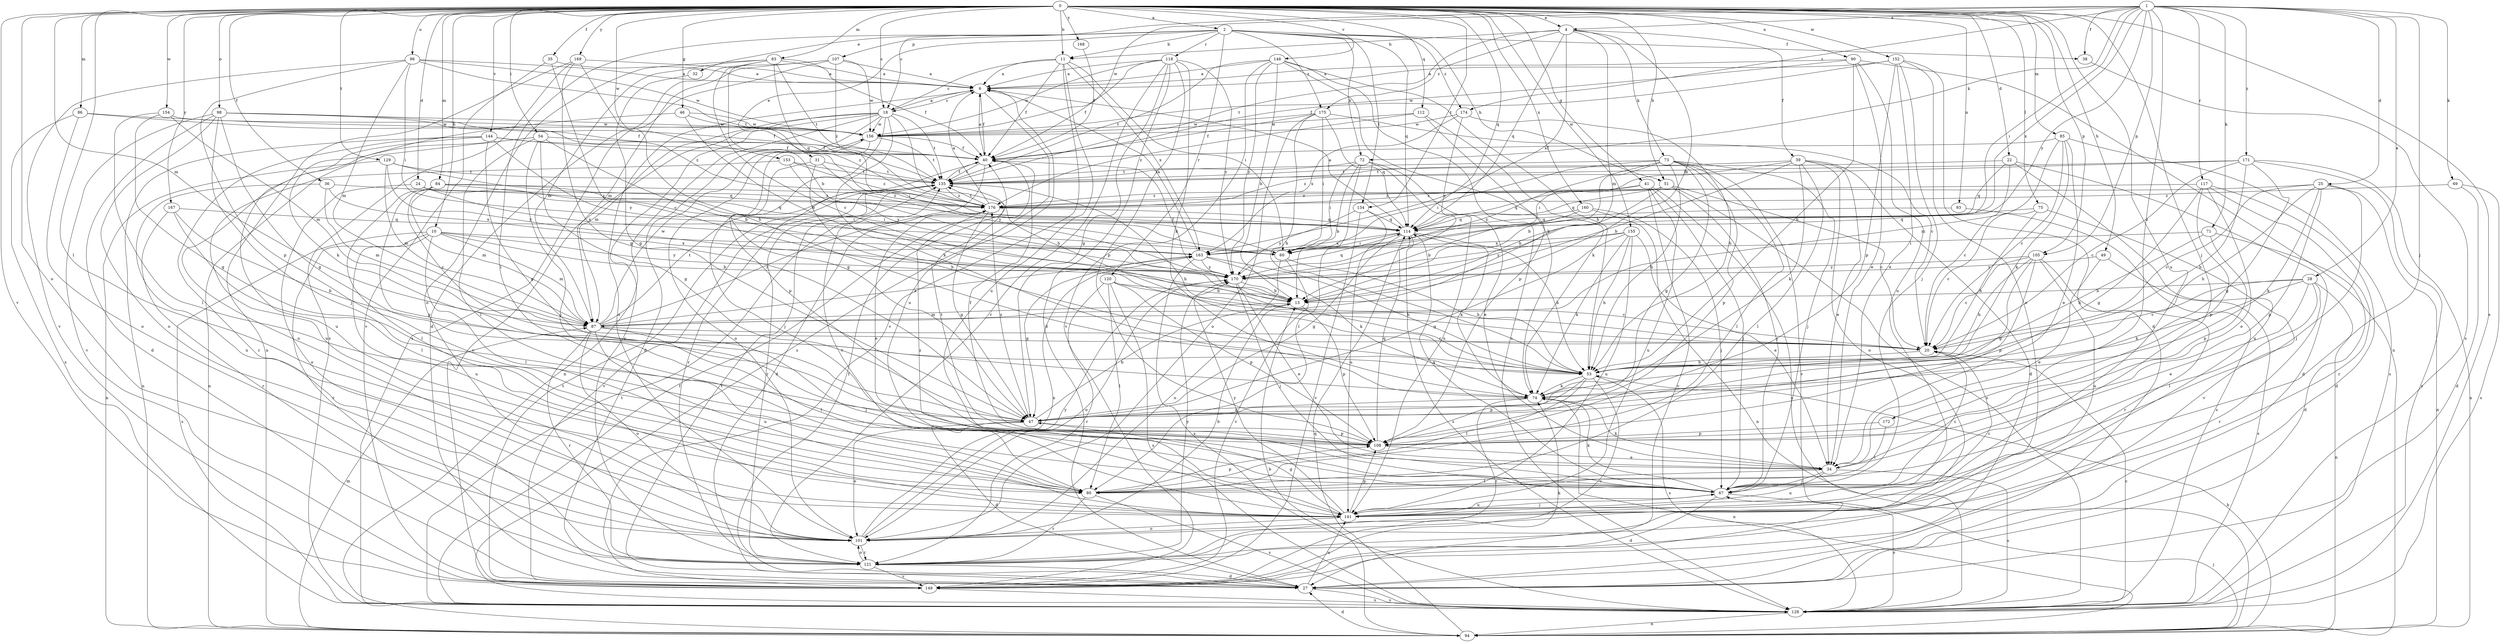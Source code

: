 strict digraph  {
0;
1;
2;
4;
6;
10;
11;
13;
18;
20;
22;
24;
25;
27;
28;
31;
32;
34;
35;
36;
38;
39;
40;
41;
46;
47;
49;
51;
53;
54;
60;
67;
69;
71;
72;
73;
74;
75;
80;
83;
84;
85;
86;
87;
90;
93;
94;
96;
98;
101;
105;
107;
108;
112;
114;
117;
118;
120;
121;
128;
129;
134;
135;
141;
144;
148;
149;
152;
153;
154;
155;
156;
160;
163;
167;
168;
169;
170;
171;
172;
174;
175;
176;
0 -> 2  [label=a];
0 -> 4  [label=a];
0 -> 10  [label=b];
0 -> 11  [label=b];
0 -> 18  [label=c];
0 -> 22  [label=d];
0 -> 24  [label=d];
0 -> 35  [label=f];
0 -> 36  [label=f];
0 -> 41  [label=g];
0 -> 46  [label=g];
0 -> 49  [label=h];
0 -> 51  [label=h];
0 -> 54  [label=i];
0 -> 67  [label=j];
0 -> 75  [label=l];
0 -> 80  [label=l];
0 -> 83  [label=m];
0 -> 84  [label=m];
0 -> 85  [label=m];
0 -> 86  [label=m];
0 -> 87  [label=m];
0 -> 90  [label=n];
0 -> 93  [label=n];
0 -> 96  [label=o];
0 -> 98  [label=o];
0 -> 101  [label=o];
0 -> 105  [label=p];
0 -> 112  [label=q];
0 -> 114  [label=q];
0 -> 128  [label=s];
0 -> 129  [label=t];
0 -> 134  [label=t];
0 -> 141  [label=u];
0 -> 144  [label=v];
0 -> 148  [label=v];
0 -> 149  [label=v];
0 -> 152  [label=w];
0 -> 153  [label=w];
0 -> 154  [label=w];
0 -> 155  [label=w];
0 -> 160  [label=x];
0 -> 167  [label=y];
0 -> 168  [label=y];
0 -> 169  [label=y];
1 -> 4  [label=a];
1 -> 18  [label=c];
1 -> 25  [label=d];
1 -> 28  [label=e];
1 -> 38  [label=f];
1 -> 60  [label=i];
1 -> 67  [label=j];
1 -> 69  [label=k];
1 -> 71  [label=k];
1 -> 72  [label=k];
1 -> 105  [label=p];
1 -> 117  [label=r];
1 -> 156  [label=w];
1 -> 163  [label=x];
1 -> 170  [label=y];
1 -> 171  [label=z];
1 -> 172  [label=z];
1 -> 174  [label=z];
2 -> 11  [label=b];
2 -> 31  [label=e];
2 -> 32  [label=e];
2 -> 38  [label=f];
2 -> 51  [label=h];
2 -> 72  [label=k];
2 -> 80  [label=l];
2 -> 107  [label=p];
2 -> 114  [label=q];
2 -> 118  [label=r];
2 -> 120  [label=r];
2 -> 134  [label=t];
2 -> 174  [label=z];
2 -> 175  [label=z];
4 -> 11  [label=b];
4 -> 13  [label=b];
4 -> 39  [label=f];
4 -> 73  [label=k];
4 -> 87  [label=m];
4 -> 114  [label=q];
4 -> 135  [label=t];
4 -> 163  [label=x];
4 -> 175  [label=z];
6 -> 18  [label=c];
6 -> 40  [label=f];
6 -> 101  [label=o];
6 -> 128  [label=s];
6 -> 141  [label=u];
10 -> 13  [label=b];
10 -> 80  [label=l];
10 -> 87  [label=m];
10 -> 121  [label=r];
10 -> 128  [label=s];
10 -> 141  [label=u];
10 -> 163  [label=x];
10 -> 170  [label=y];
11 -> 6  [label=a];
11 -> 18  [label=c];
11 -> 40  [label=f];
11 -> 60  [label=i];
11 -> 141  [label=u];
11 -> 149  [label=v];
11 -> 163  [label=x];
13 -> 87  [label=m];
13 -> 108  [label=p];
18 -> 6  [label=a];
18 -> 27  [label=d];
18 -> 47  [label=g];
18 -> 53  [label=h];
18 -> 74  [label=k];
18 -> 87  [label=m];
18 -> 94  [label=n];
18 -> 121  [label=r];
18 -> 135  [label=t];
18 -> 149  [label=v];
18 -> 156  [label=w];
20 -> 53  [label=h];
22 -> 20  [label=c];
22 -> 27  [label=d];
22 -> 114  [label=q];
22 -> 135  [label=t];
22 -> 141  [label=u];
24 -> 60  [label=i];
24 -> 101  [label=o];
24 -> 163  [label=x];
24 -> 176  [label=z];
25 -> 20  [label=c];
25 -> 53  [label=h];
25 -> 67  [label=j];
25 -> 74  [label=k];
25 -> 94  [label=n];
25 -> 108  [label=p];
25 -> 176  [label=z];
27 -> 40  [label=f];
27 -> 128  [label=s];
27 -> 135  [label=t];
27 -> 141  [label=u];
28 -> 13  [label=b];
28 -> 20  [label=c];
28 -> 34  [label=e];
28 -> 74  [label=k];
28 -> 80  [label=l];
28 -> 94  [label=n];
28 -> 121  [label=r];
31 -> 53  [label=h];
31 -> 67  [label=j];
31 -> 135  [label=t];
31 -> 170  [label=y];
32 -> 47  [label=g];
34 -> 67  [label=j];
34 -> 74  [label=k];
34 -> 80  [label=l];
34 -> 128  [label=s];
34 -> 141  [label=u];
35 -> 6  [label=a];
35 -> 20  [label=c];
35 -> 149  [label=v];
36 -> 87  [label=m];
36 -> 141  [label=u];
36 -> 163  [label=x];
36 -> 176  [label=z];
38 -> 128  [label=s];
39 -> 13  [label=b];
39 -> 27  [label=d];
39 -> 34  [label=e];
39 -> 60  [label=i];
39 -> 74  [label=k];
39 -> 80  [label=l];
39 -> 101  [label=o];
39 -> 135  [label=t];
40 -> 6  [label=a];
40 -> 27  [label=d];
40 -> 121  [label=r];
40 -> 135  [label=t];
41 -> 67  [label=j];
41 -> 114  [label=q];
41 -> 128  [label=s];
41 -> 141  [label=u];
41 -> 149  [label=v];
41 -> 176  [label=z];
46 -> 13  [label=b];
46 -> 74  [label=k];
46 -> 156  [label=w];
46 -> 176  [label=z];
47 -> 13  [label=b];
47 -> 27  [label=d];
47 -> 101  [label=o];
47 -> 108  [label=p];
47 -> 176  [label=z];
49 -> 34  [label=e];
49 -> 128  [label=s];
49 -> 170  [label=y];
51 -> 13  [label=b];
51 -> 20  [label=c];
51 -> 67  [label=j];
51 -> 114  [label=q];
51 -> 128  [label=s];
51 -> 176  [label=z];
53 -> 74  [label=k];
53 -> 80  [label=l];
53 -> 108  [label=p];
53 -> 128  [label=s];
53 -> 149  [label=v];
54 -> 13  [label=b];
54 -> 40  [label=f];
54 -> 47  [label=g];
54 -> 67  [label=j];
54 -> 80  [label=l];
54 -> 94  [label=n];
54 -> 101  [label=o];
60 -> 53  [label=h];
60 -> 101  [label=o];
60 -> 149  [label=v];
67 -> 20  [label=c];
67 -> 27  [label=d];
67 -> 74  [label=k];
67 -> 114  [label=q];
67 -> 128  [label=s];
67 -> 141  [label=u];
67 -> 176  [label=z];
69 -> 27  [label=d];
69 -> 128  [label=s];
69 -> 176  [label=z];
71 -> 27  [label=d];
71 -> 53  [label=h];
71 -> 60  [label=i];
71 -> 108  [label=p];
72 -> 13  [label=b];
72 -> 34  [label=e];
72 -> 60  [label=i];
72 -> 80  [label=l];
72 -> 135  [label=t];
72 -> 141  [label=u];
73 -> 13  [label=b];
73 -> 47  [label=g];
73 -> 53  [label=h];
73 -> 60  [label=i];
73 -> 67  [label=j];
73 -> 80  [label=l];
73 -> 108  [label=p];
73 -> 135  [label=t];
73 -> 149  [label=v];
73 -> 170  [label=y];
74 -> 47  [label=g];
74 -> 94  [label=n];
74 -> 121  [label=r];
75 -> 20  [label=c];
75 -> 53  [label=h];
75 -> 114  [label=q];
75 -> 149  [label=v];
80 -> 108  [label=p];
80 -> 121  [label=r];
80 -> 128  [label=s];
83 -> 6  [label=a];
83 -> 13  [label=b];
83 -> 20  [label=c];
83 -> 40  [label=f];
83 -> 87  [label=m];
83 -> 101  [label=o];
83 -> 114  [label=q];
83 -> 135  [label=t];
84 -> 20  [label=c];
84 -> 60  [label=i];
84 -> 80  [label=l];
84 -> 87  [label=m];
84 -> 108  [label=p];
84 -> 114  [label=q];
84 -> 176  [label=z];
85 -> 20  [label=c];
85 -> 34  [label=e];
85 -> 40  [label=f];
85 -> 74  [label=k];
85 -> 87  [label=m];
85 -> 128  [label=s];
86 -> 40  [label=f];
86 -> 101  [label=o];
86 -> 128  [label=s];
86 -> 156  [label=w];
87 -> 20  [label=c];
87 -> 67  [label=j];
87 -> 80  [label=l];
87 -> 101  [label=o];
87 -> 121  [label=r];
87 -> 135  [label=t];
87 -> 141  [label=u];
87 -> 156  [label=w];
87 -> 163  [label=x];
87 -> 176  [label=z];
90 -> 6  [label=a];
90 -> 34  [label=e];
90 -> 53  [label=h];
90 -> 94  [label=n];
90 -> 141  [label=u];
90 -> 156  [label=w];
93 -> 114  [label=q];
93 -> 128  [label=s];
94 -> 13  [label=b];
94 -> 27  [label=d];
94 -> 53  [label=h];
94 -> 67  [label=j];
94 -> 87  [label=m];
94 -> 114  [label=q];
96 -> 6  [label=a];
96 -> 60  [label=i];
96 -> 87  [label=m];
96 -> 108  [label=p];
96 -> 135  [label=t];
96 -> 149  [label=v];
96 -> 156  [label=w];
98 -> 27  [label=d];
98 -> 40  [label=f];
98 -> 47  [label=g];
98 -> 67  [label=j];
98 -> 101  [label=o];
98 -> 149  [label=v];
98 -> 156  [label=w];
98 -> 176  [label=z];
101 -> 13  [label=b];
101 -> 121  [label=r];
101 -> 163  [label=x];
101 -> 170  [label=y];
105 -> 20  [label=c];
105 -> 47  [label=g];
105 -> 53  [label=h];
105 -> 108  [label=p];
105 -> 121  [label=r];
105 -> 141  [label=u];
105 -> 170  [label=y];
107 -> 6  [label=a];
107 -> 27  [label=d];
107 -> 87  [label=m];
107 -> 128  [label=s];
107 -> 156  [label=w];
107 -> 176  [label=z];
108 -> 34  [label=e];
108 -> 40  [label=f];
108 -> 114  [label=q];
108 -> 135  [label=t];
112 -> 74  [label=k];
112 -> 108  [label=p];
112 -> 156  [label=w];
112 -> 176  [label=z];
114 -> 6  [label=a];
114 -> 47  [label=g];
114 -> 53  [label=h];
114 -> 60  [label=i];
114 -> 74  [label=k];
114 -> 128  [label=s];
114 -> 163  [label=x];
117 -> 27  [label=d];
117 -> 34  [label=e];
117 -> 47  [label=g];
117 -> 108  [label=p];
117 -> 121  [label=r];
117 -> 176  [label=z];
118 -> 6  [label=a];
118 -> 27  [label=d];
118 -> 40  [label=f];
118 -> 47  [label=g];
118 -> 74  [label=k];
118 -> 108  [label=p];
118 -> 121  [label=r];
118 -> 156  [label=w];
118 -> 170  [label=y];
120 -> 13  [label=b];
120 -> 20  [label=c];
120 -> 80  [label=l];
120 -> 108  [label=p];
120 -> 121  [label=r];
120 -> 128  [label=s];
121 -> 27  [label=d];
121 -> 101  [label=o];
121 -> 149  [label=v];
121 -> 170  [label=y];
128 -> 20  [label=c];
128 -> 40  [label=f];
128 -> 94  [label=n];
128 -> 135  [label=t];
129 -> 87  [label=m];
129 -> 94  [label=n];
129 -> 114  [label=q];
129 -> 135  [label=t];
129 -> 170  [label=y];
134 -> 114  [label=q];
134 -> 141  [label=u];
134 -> 149  [label=v];
134 -> 170  [label=y];
135 -> 40  [label=f];
135 -> 53  [label=h];
135 -> 121  [label=r];
135 -> 149  [label=v];
135 -> 176  [label=z];
141 -> 20  [label=c];
141 -> 47  [label=g];
141 -> 67  [label=j];
141 -> 101  [label=o];
141 -> 108  [label=p];
141 -> 135  [label=t];
141 -> 170  [label=y];
144 -> 40  [label=f];
144 -> 47  [label=g];
144 -> 60  [label=i];
144 -> 94  [label=n];
144 -> 121  [label=r];
144 -> 141  [label=u];
144 -> 170  [label=y];
148 -> 6  [label=a];
148 -> 13  [label=b];
148 -> 53  [label=h];
148 -> 74  [label=k];
148 -> 128  [label=s];
148 -> 135  [label=t];
148 -> 149  [label=v];
148 -> 170  [label=y];
149 -> 74  [label=k];
149 -> 128  [label=s];
149 -> 135  [label=t];
152 -> 6  [label=a];
152 -> 27  [label=d];
152 -> 34  [label=e];
152 -> 40  [label=f];
152 -> 67  [label=j];
152 -> 101  [label=o];
152 -> 108  [label=p];
153 -> 135  [label=t];
153 -> 141  [label=u];
153 -> 170  [label=y];
153 -> 176  [label=z];
154 -> 47  [label=g];
154 -> 80  [label=l];
154 -> 87  [label=m];
154 -> 156  [label=w];
155 -> 34  [label=e];
155 -> 47  [label=g];
155 -> 53  [label=h];
155 -> 74  [label=k];
155 -> 141  [label=u];
155 -> 163  [label=x];
155 -> 170  [label=y];
156 -> 40  [label=f];
156 -> 101  [label=o];
156 -> 108  [label=p];
156 -> 135  [label=t];
160 -> 13  [label=b];
160 -> 67  [label=j];
160 -> 94  [label=n];
160 -> 114  [label=q];
163 -> 6  [label=a];
163 -> 47  [label=g];
163 -> 53  [label=h];
163 -> 74  [label=k];
163 -> 128  [label=s];
163 -> 170  [label=y];
167 -> 53  [label=h];
167 -> 80  [label=l];
167 -> 114  [label=q];
167 -> 121  [label=r];
168 -> 40  [label=f];
169 -> 6  [label=a];
169 -> 47  [label=g];
169 -> 53  [label=h];
169 -> 94  [label=n];
169 -> 128  [label=s];
170 -> 13  [label=b];
170 -> 34  [label=e];
170 -> 40  [label=f];
170 -> 67  [label=j];
170 -> 101  [label=o];
170 -> 114  [label=q];
171 -> 20  [label=c];
171 -> 47  [label=g];
171 -> 53  [label=h];
171 -> 94  [label=n];
171 -> 128  [label=s];
171 -> 135  [label=t];
171 -> 176  [label=z];
172 -> 80  [label=l];
172 -> 108  [label=p];
174 -> 53  [label=h];
174 -> 156  [label=w];
174 -> 163  [label=x];
174 -> 170  [label=y];
175 -> 20  [label=c];
175 -> 40  [label=f];
175 -> 53  [label=h];
175 -> 60  [label=i];
175 -> 101  [label=o];
175 -> 114  [label=q];
175 -> 156  [label=w];
176 -> 6  [label=a];
176 -> 34  [label=e];
176 -> 47  [label=g];
176 -> 114  [label=q];
176 -> 135  [label=t];
}
